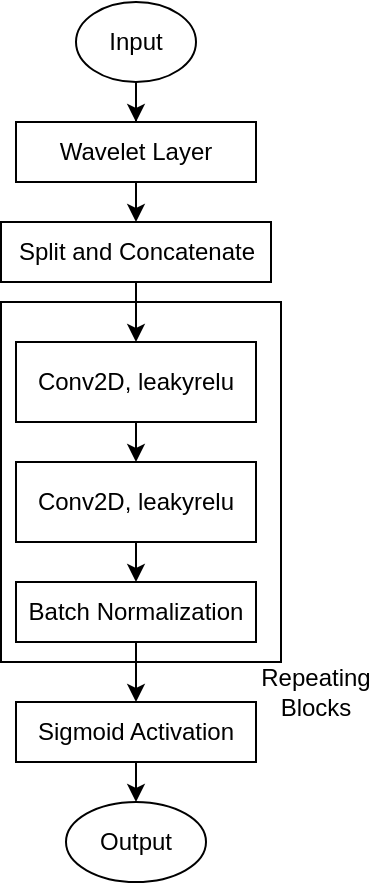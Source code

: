 <mxfile version="20.6.0" type="device"><diagram id="rTbZxe-SEpEXny2JFUEZ" name="Page-1"><mxGraphModel dx="576" dy="788" grid="1" gridSize="10" guides="1" tooltips="1" connect="1" arrows="1" fold="1" page="1" pageScale="1" pageWidth="850" pageHeight="1100" math="0" shadow="0"><root><mxCell id="0"/><mxCell id="1" parent="0"/><mxCell id="vzaW7ipXX-nFDGg7vNJi-3" style="edgeStyle=orthogonalEdgeStyle;rounded=0;orthogonalLoop=1;jettySize=auto;html=1;exitX=0.5;exitY=1;exitDx=0;exitDy=0;" parent="1" source="vzaW7ipXX-nFDGg7vNJi-1" target="vzaW7ipXX-nFDGg7vNJi-2" edge="1"><mxGeometry relative="1" as="geometry"/></mxCell><mxCell id="vzaW7ipXX-nFDGg7vNJi-1" value="Input" style="ellipse;whiteSpace=wrap;html=1;" parent="1" vertex="1"><mxGeometry x="265" y="240" width="60" height="40" as="geometry"/></mxCell><mxCell id="vzaW7ipXX-nFDGg7vNJi-5" style="edgeStyle=orthogonalEdgeStyle;rounded=0;orthogonalLoop=1;jettySize=auto;html=1;exitX=0.5;exitY=1;exitDx=0;exitDy=0;entryX=0.5;entryY=0;entryDx=0;entryDy=0;" parent="1" source="vzaW7ipXX-nFDGg7vNJi-2" target="vzaW7ipXX-nFDGg7vNJi-4" edge="1"><mxGeometry relative="1" as="geometry"/></mxCell><mxCell id="vzaW7ipXX-nFDGg7vNJi-2" value="Wavelet Layer" style="rounded=0;whiteSpace=wrap;html=1;" parent="1" vertex="1"><mxGeometry x="235" y="300" width="120" height="30" as="geometry"/></mxCell><mxCell id="vzaW7ipXX-nFDGg7vNJi-12" style="edgeStyle=orthogonalEdgeStyle;rounded=0;orthogonalLoop=1;jettySize=auto;html=1;exitX=0.5;exitY=1;exitDx=0;exitDy=0;entryX=0.5;entryY=0;entryDx=0;entryDy=0;" parent="1" source="vzaW7ipXX-nFDGg7vNJi-4" target="vzaW7ipXX-nFDGg7vNJi-6" edge="1"><mxGeometry relative="1" as="geometry"/></mxCell><mxCell id="vzaW7ipXX-nFDGg7vNJi-4" value="Split and Concatenate" style="rounded=0;whiteSpace=wrap;html=1;" parent="1" vertex="1"><mxGeometry x="227.5" y="350" width="135" height="30" as="geometry"/></mxCell><mxCell id="vzaW7ipXX-nFDGg7vNJi-11" style="edgeStyle=orthogonalEdgeStyle;rounded=0;orthogonalLoop=1;jettySize=auto;html=1;exitX=0.5;exitY=1;exitDx=0;exitDy=0;entryX=0.5;entryY=0;entryDx=0;entryDy=0;" parent="1" source="vzaW7ipXX-nFDGg7vNJi-6" target="vzaW7ipXX-nFDGg7vNJi-10" edge="1"><mxGeometry relative="1" as="geometry"/></mxCell><mxCell id="vzaW7ipXX-nFDGg7vNJi-6" value="Conv2D, leakyrelu" style="rounded=0;whiteSpace=wrap;html=1;" parent="1" vertex="1"><mxGeometry x="235" y="410" width="120" height="40" as="geometry"/></mxCell><mxCell id="vzaW7ipXX-nFDGg7vNJi-14" style="edgeStyle=orthogonalEdgeStyle;rounded=0;orthogonalLoop=1;jettySize=auto;html=1;exitX=0.5;exitY=1;exitDx=0;exitDy=0;entryX=0.5;entryY=0;entryDx=0;entryDy=0;" parent="1" source="vzaW7ipXX-nFDGg7vNJi-10" target="vzaW7ipXX-nFDGg7vNJi-13" edge="1"><mxGeometry relative="1" as="geometry"/></mxCell><mxCell id="vzaW7ipXX-nFDGg7vNJi-10" value="Conv2D, leakyrelu" style="rounded=0;whiteSpace=wrap;html=1;" parent="1" vertex="1"><mxGeometry x="235" y="470" width="120" height="40" as="geometry"/></mxCell><mxCell id="1LpqIrZFKLLyS9zfOtLW-4" style="edgeStyle=orthogonalEdgeStyle;rounded=0;orthogonalLoop=1;jettySize=auto;html=1;exitX=0.5;exitY=1;exitDx=0;exitDy=0;entryX=0.5;entryY=0;entryDx=0;entryDy=0;" edge="1" parent="1" source="vzaW7ipXX-nFDGg7vNJi-13" target="1LpqIrZFKLLyS9zfOtLW-2"><mxGeometry relative="1" as="geometry"/></mxCell><mxCell id="vzaW7ipXX-nFDGg7vNJi-13" value="Batch Normalization" style="rounded=0;whiteSpace=wrap;html=1;" parent="1" vertex="1"><mxGeometry x="235" y="530" width="120" height="30" as="geometry"/></mxCell><mxCell id="vzaW7ipXX-nFDGg7vNJi-15" value="Output" style="ellipse;whiteSpace=wrap;html=1;" parent="1" vertex="1"><mxGeometry x="260" y="640" width="70" height="40" as="geometry"/></mxCell><mxCell id="vzaW7ipXX-nFDGg7vNJi-17" value="" style="rounded=0;whiteSpace=wrap;html=1;fillColor=none;" parent="1" vertex="1"><mxGeometry x="227.5" y="390" width="140" height="180" as="geometry"/></mxCell><mxCell id="vzaW7ipXX-nFDGg7vNJi-18" value="Repeating Blocks" style="text;html=1;strokeColor=none;fillColor=none;align=center;verticalAlign=middle;whiteSpace=wrap;rounded=0;" parent="1" vertex="1"><mxGeometry x="355" y="570" width="60" height="30" as="geometry"/></mxCell><mxCell id="1LpqIrZFKLLyS9zfOtLW-5" style="edgeStyle=orthogonalEdgeStyle;rounded=0;orthogonalLoop=1;jettySize=auto;html=1;exitX=0.5;exitY=1;exitDx=0;exitDy=0;entryX=0.5;entryY=0;entryDx=0;entryDy=0;" edge="1" parent="1" source="1LpqIrZFKLLyS9zfOtLW-2" target="vzaW7ipXX-nFDGg7vNJi-15"><mxGeometry relative="1" as="geometry"/></mxCell><mxCell id="1LpqIrZFKLLyS9zfOtLW-2" value="Sigmoid Activation" style="rounded=0;whiteSpace=wrap;html=1;" vertex="1" parent="1"><mxGeometry x="235" y="590" width="120" height="30" as="geometry"/></mxCell></root></mxGraphModel></diagram></mxfile>